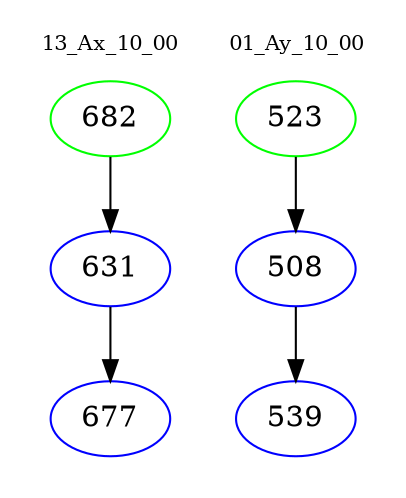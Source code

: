 digraph{
subgraph cluster_0 {
color = white
label = "13_Ax_10_00";
fontsize=10;
T0_682 [label="682", color="green"]
T0_682 -> T0_631 [color="black"]
T0_631 [label="631", color="blue"]
T0_631 -> T0_677 [color="black"]
T0_677 [label="677", color="blue"]
}
subgraph cluster_1 {
color = white
label = "01_Ay_10_00";
fontsize=10;
T1_523 [label="523", color="green"]
T1_523 -> T1_508 [color="black"]
T1_508 [label="508", color="blue"]
T1_508 -> T1_539 [color="black"]
T1_539 [label="539", color="blue"]
}
}
